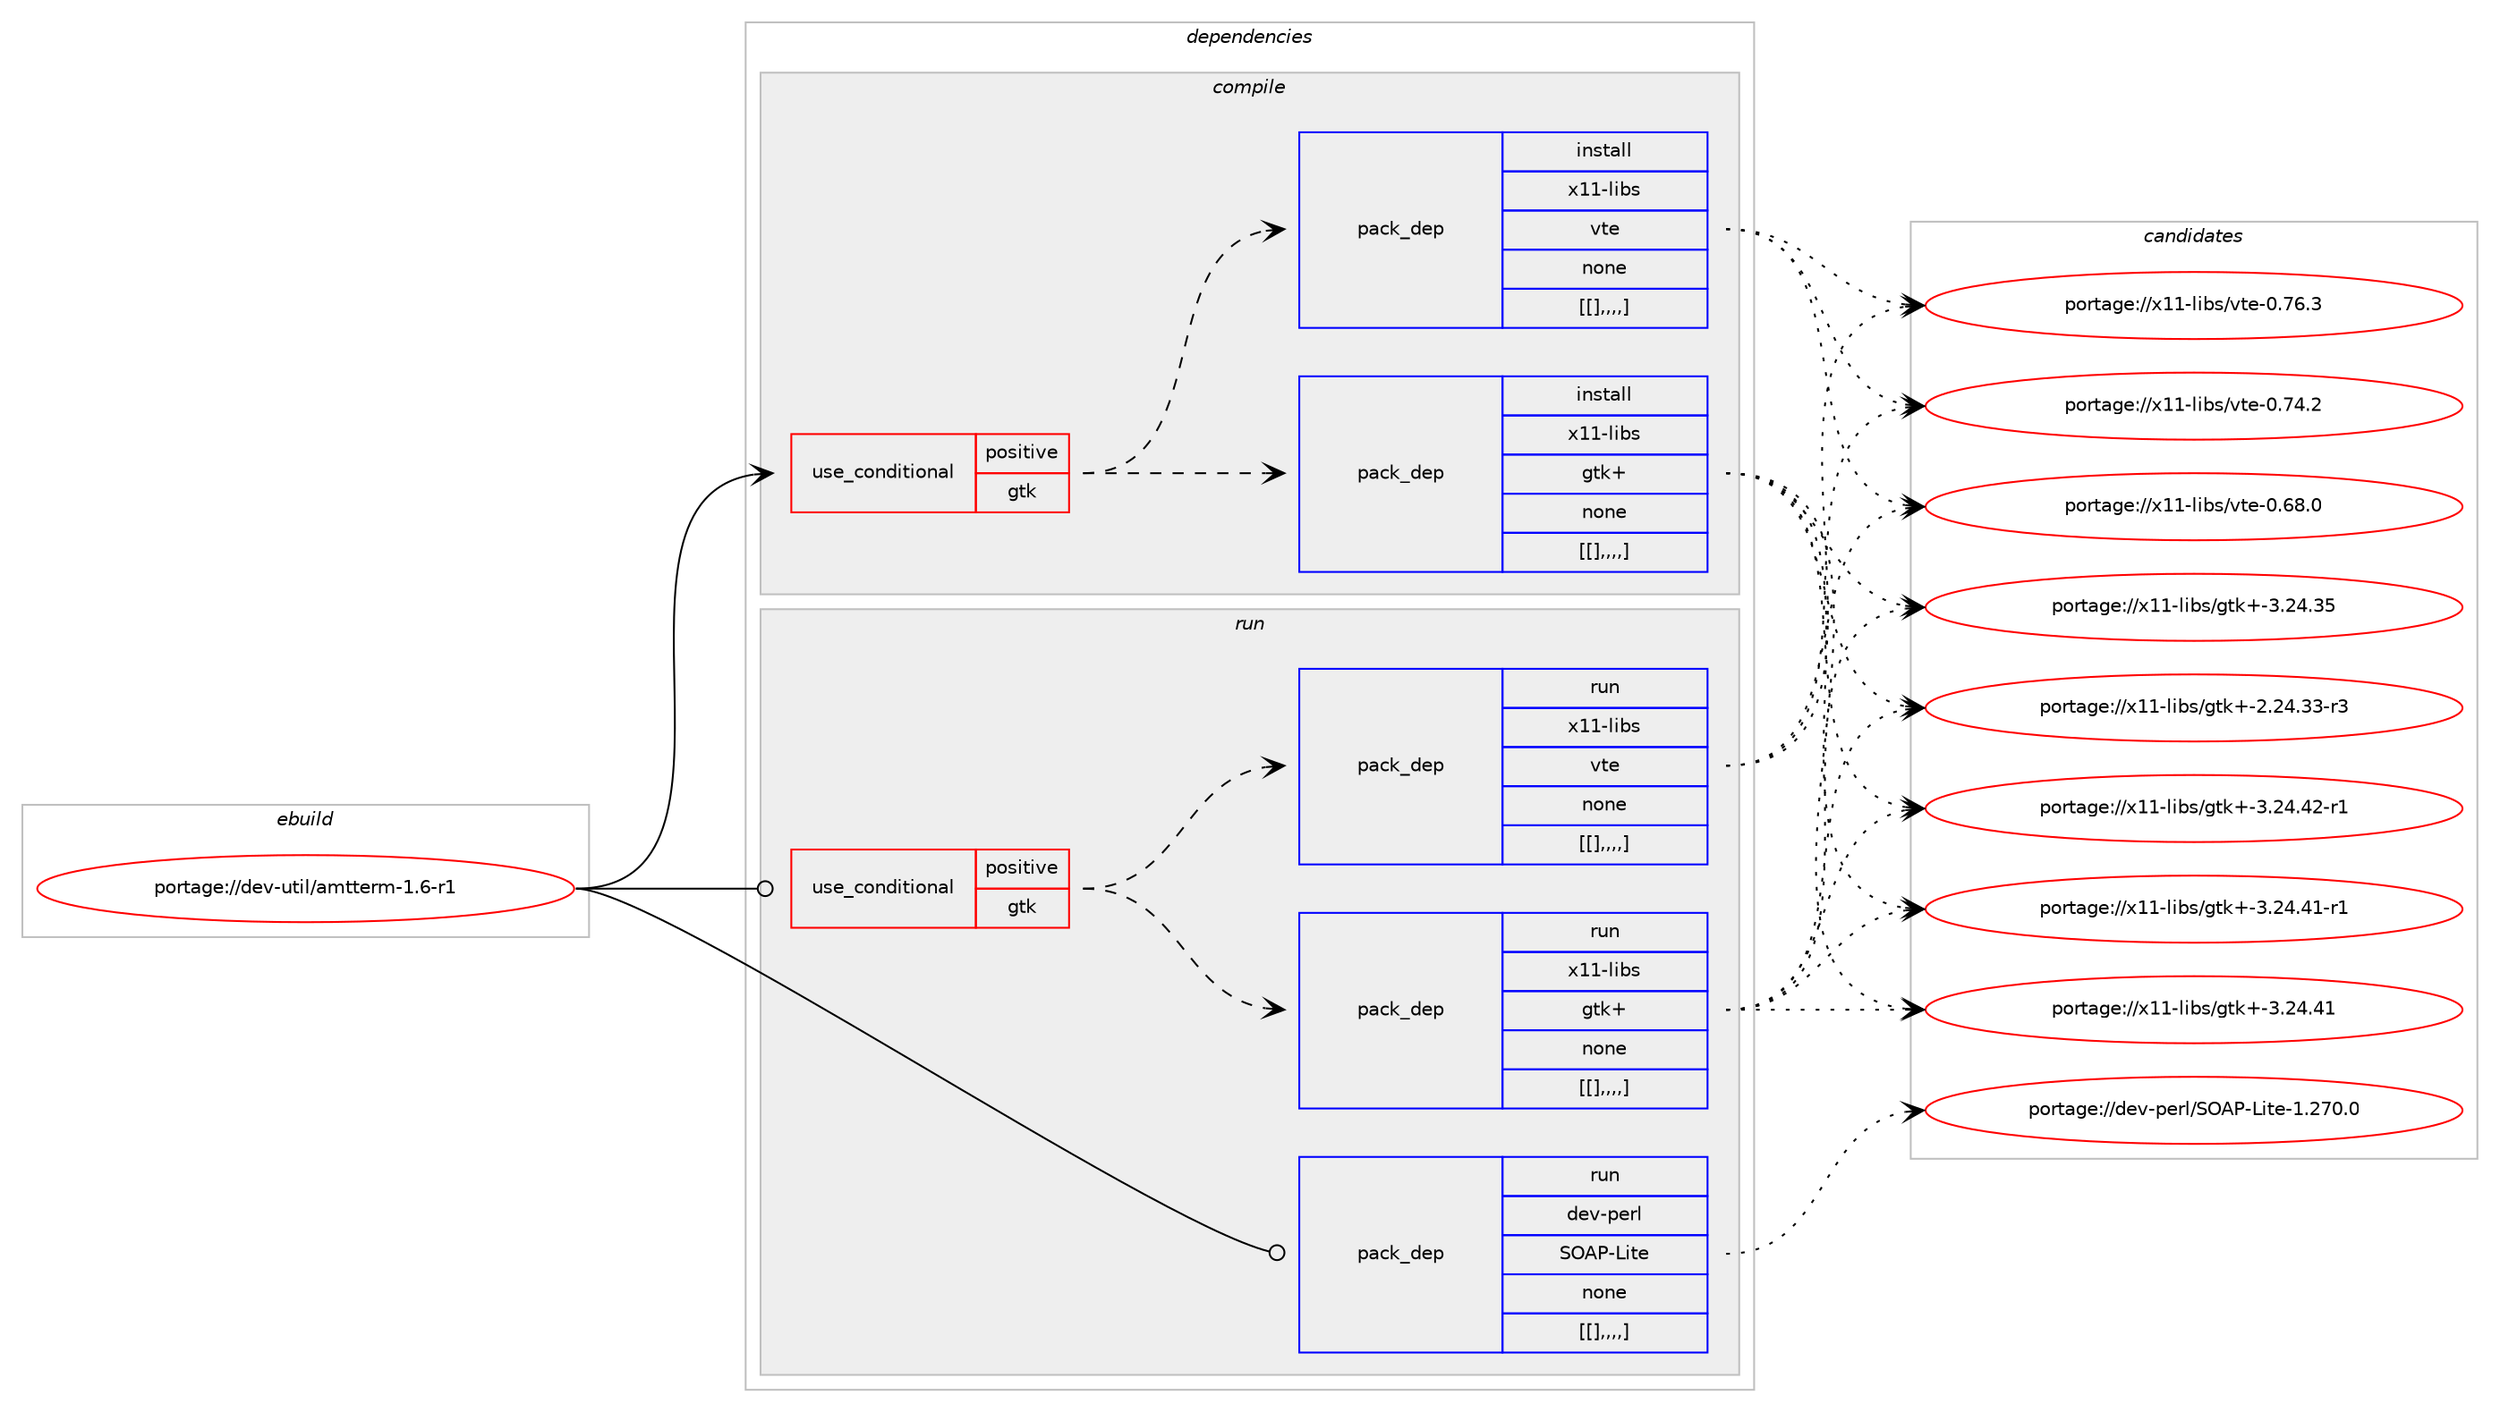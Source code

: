 digraph prolog {

# *************
# Graph options
# *************

newrank=true;
concentrate=true;
compound=true;
graph [rankdir=LR,fontname=Helvetica,fontsize=10,ranksep=1.5];#, ranksep=2.5, nodesep=0.2];
edge  [arrowhead=vee];
node  [fontname=Helvetica,fontsize=10];

# **********
# The ebuild
# **********

subgraph cluster_leftcol {
color=gray;
label=<<i>ebuild</i>>;
id [label="portage://dev-util/amtterm-1.6-r1", color=red, width=4, href="../dev-util/amtterm-1.6-r1.svg"];
}

# ****************
# The dependencies
# ****************

subgraph cluster_midcol {
color=gray;
label=<<i>dependencies</i>>;
subgraph cluster_compile {
fillcolor="#eeeeee";
style=filled;
label=<<i>compile</i>>;
subgraph cond60934 {
dependency214041 [label=<<TABLE BORDER="0" CELLBORDER="1" CELLSPACING="0" CELLPADDING="4"><TR><TD ROWSPAN="3" CELLPADDING="10">use_conditional</TD></TR><TR><TD>positive</TD></TR><TR><TD>gtk</TD></TR></TABLE>>, shape=none, color=red];
subgraph pack151721 {
dependency214042 [label=<<TABLE BORDER="0" CELLBORDER="1" CELLSPACING="0" CELLPADDING="4" WIDTH="220"><TR><TD ROWSPAN="6" CELLPADDING="30">pack_dep</TD></TR><TR><TD WIDTH="110">install</TD></TR><TR><TD>x11-libs</TD></TR><TR><TD>gtk+</TD></TR><TR><TD>none</TD></TR><TR><TD>[[],,,,]</TD></TR></TABLE>>, shape=none, color=blue];
}
dependency214041:e -> dependency214042:w [weight=20,style="dashed",arrowhead="vee"];
subgraph pack151722 {
dependency214043 [label=<<TABLE BORDER="0" CELLBORDER="1" CELLSPACING="0" CELLPADDING="4" WIDTH="220"><TR><TD ROWSPAN="6" CELLPADDING="30">pack_dep</TD></TR><TR><TD WIDTH="110">install</TD></TR><TR><TD>x11-libs</TD></TR><TR><TD>vte</TD></TR><TR><TD>none</TD></TR><TR><TD>[[],,,,]</TD></TR></TABLE>>, shape=none, color=blue];
}
dependency214041:e -> dependency214043:w [weight=20,style="dashed",arrowhead="vee"];
}
id:e -> dependency214041:w [weight=20,style="solid",arrowhead="vee"];
}
subgraph cluster_compileandrun {
fillcolor="#eeeeee";
style=filled;
label=<<i>compile and run</i>>;
}
subgraph cluster_run {
fillcolor="#eeeeee";
style=filled;
label=<<i>run</i>>;
subgraph cond60935 {
dependency214044 [label=<<TABLE BORDER="0" CELLBORDER="1" CELLSPACING="0" CELLPADDING="4"><TR><TD ROWSPAN="3" CELLPADDING="10">use_conditional</TD></TR><TR><TD>positive</TD></TR><TR><TD>gtk</TD></TR></TABLE>>, shape=none, color=red];
subgraph pack151723 {
dependency214045 [label=<<TABLE BORDER="0" CELLBORDER="1" CELLSPACING="0" CELLPADDING="4" WIDTH="220"><TR><TD ROWSPAN="6" CELLPADDING="30">pack_dep</TD></TR><TR><TD WIDTH="110">run</TD></TR><TR><TD>x11-libs</TD></TR><TR><TD>gtk+</TD></TR><TR><TD>none</TD></TR><TR><TD>[[],,,,]</TD></TR></TABLE>>, shape=none, color=blue];
}
dependency214044:e -> dependency214045:w [weight=20,style="dashed",arrowhead="vee"];
subgraph pack151724 {
dependency214046 [label=<<TABLE BORDER="0" CELLBORDER="1" CELLSPACING="0" CELLPADDING="4" WIDTH="220"><TR><TD ROWSPAN="6" CELLPADDING="30">pack_dep</TD></TR><TR><TD WIDTH="110">run</TD></TR><TR><TD>x11-libs</TD></TR><TR><TD>vte</TD></TR><TR><TD>none</TD></TR><TR><TD>[[],,,,]</TD></TR></TABLE>>, shape=none, color=blue];
}
dependency214044:e -> dependency214046:w [weight=20,style="dashed",arrowhead="vee"];
}
id:e -> dependency214044:w [weight=20,style="solid",arrowhead="odot"];
subgraph pack151725 {
dependency214047 [label=<<TABLE BORDER="0" CELLBORDER="1" CELLSPACING="0" CELLPADDING="4" WIDTH="220"><TR><TD ROWSPAN="6" CELLPADDING="30">pack_dep</TD></TR><TR><TD WIDTH="110">run</TD></TR><TR><TD>dev-perl</TD></TR><TR><TD>SOAP-Lite</TD></TR><TR><TD>none</TD></TR><TR><TD>[[],,,,]</TD></TR></TABLE>>, shape=none, color=blue];
}
id:e -> dependency214047:w [weight=20,style="solid",arrowhead="odot"];
}
}

# **************
# The candidates
# **************

subgraph cluster_choices {
rank=same;
color=gray;
label=<<i>candidates</i>>;

subgraph choice151721 {
color=black;
nodesep=1;
choice12049494510810598115471031161074345514650524652504511449 [label="portage://x11-libs/gtk+-3.24.42-r1", color=red, width=4,href="../x11-libs/gtk+-3.24.42-r1.svg"];
choice12049494510810598115471031161074345514650524652494511449 [label="portage://x11-libs/gtk+-3.24.41-r1", color=red, width=4,href="../x11-libs/gtk+-3.24.41-r1.svg"];
choice1204949451081059811547103116107434551465052465249 [label="portage://x11-libs/gtk+-3.24.41", color=red, width=4,href="../x11-libs/gtk+-3.24.41.svg"];
choice1204949451081059811547103116107434551465052465153 [label="portage://x11-libs/gtk+-3.24.35", color=red, width=4,href="../x11-libs/gtk+-3.24.35.svg"];
choice12049494510810598115471031161074345504650524651514511451 [label="portage://x11-libs/gtk+-2.24.33-r3", color=red, width=4,href="../x11-libs/gtk+-2.24.33-r3.svg"];
dependency214042:e -> choice12049494510810598115471031161074345514650524652504511449:w [style=dotted,weight="100"];
dependency214042:e -> choice12049494510810598115471031161074345514650524652494511449:w [style=dotted,weight="100"];
dependency214042:e -> choice1204949451081059811547103116107434551465052465249:w [style=dotted,weight="100"];
dependency214042:e -> choice1204949451081059811547103116107434551465052465153:w [style=dotted,weight="100"];
dependency214042:e -> choice12049494510810598115471031161074345504650524651514511451:w [style=dotted,weight="100"];
}
subgraph choice151722 {
color=black;
nodesep=1;
choice120494945108105981154711811610145484655544651 [label="portage://x11-libs/vte-0.76.3", color=red, width=4,href="../x11-libs/vte-0.76.3.svg"];
choice120494945108105981154711811610145484655524650 [label="portage://x11-libs/vte-0.74.2", color=red, width=4,href="../x11-libs/vte-0.74.2.svg"];
choice120494945108105981154711811610145484654564648 [label="portage://x11-libs/vte-0.68.0", color=red, width=4,href="../x11-libs/vte-0.68.0.svg"];
dependency214043:e -> choice120494945108105981154711811610145484655544651:w [style=dotted,weight="100"];
dependency214043:e -> choice120494945108105981154711811610145484655524650:w [style=dotted,weight="100"];
dependency214043:e -> choice120494945108105981154711811610145484654564648:w [style=dotted,weight="100"];
}
subgraph choice151723 {
color=black;
nodesep=1;
choice12049494510810598115471031161074345514650524652504511449 [label="portage://x11-libs/gtk+-3.24.42-r1", color=red, width=4,href="../x11-libs/gtk+-3.24.42-r1.svg"];
choice12049494510810598115471031161074345514650524652494511449 [label="portage://x11-libs/gtk+-3.24.41-r1", color=red, width=4,href="../x11-libs/gtk+-3.24.41-r1.svg"];
choice1204949451081059811547103116107434551465052465249 [label="portage://x11-libs/gtk+-3.24.41", color=red, width=4,href="../x11-libs/gtk+-3.24.41.svg"];
choice1204949451081059811547103116107434551465052465153 [label="portage://x11-libs/gtk+-3.24.35", color=red, width=4,href="../x11-libs/gtk+-3.24.35.svg"];
choice12049494510810598115471031161074345504650524651514511451 [label="portage://x11-libs/gtk+-2.24.33-r3", color=red, width=4,href="../x11-libs/gtk+-2.24.33-r3.svg"];
dependency214045:e -> choice12049494510810598115471031161074345514650524652504511449:w [style=dotted,weight="100"];
dependency214045:e -> choice12049494510810598115471031161074345514650524652494511449:w [style=dotted,weight="100"];
dependency214045:e -> choice1204949451081059811547103116107434551465052465249:w [style=dotted,weight="100"];
dependency214045:e -> choice1204949451081059811547103116107434551465052465153:w [style=dotted,weight="100"];
dependency214045:e -> choice12049494510810598115471031161074345504650524651514511451:w [style=dotted,weight="100"];
}
subgraph choice151724 {
color=black;
nodesep=1;
choice120494945108105981154711811610145484655544651 [label="portage://x11-libs/vte-0.76.3", color=red, width=4,href="../x11-libs/vte-0.76.3.svg"];
choice120494945108105981154711811610145484655524650 [label="portage://x11-libs/vte-0.74.2", color=red, width=4,href="../x11-libs/vte-0.74.2.svg"];
choice120494945108105981154711811610145484654564648 [label="portage://x11-libs/vte-0.68.0", color=red, width=4,href="../x11-libs/vte-0.68.0.svg"];
dependency214046:e -> choice120494945108105981154711811610145484655544651:w [style=dotted,weight="100"];
dependency214046:e -> choice120494945108105981154711811610145484655524650:w [style=dotted,weight="100"];
dependency214046:e -> choice120494945108105981154711811610145484654564648:w [style=dotted,weight="100"];
}
subgraph choice151725 {
color=black;
nodesep=1;
choice10010111845112101114108478379658045761051161014549465055484648 [label="portage://dev-perl/SOAP-Lite-1.270.0", color=red, width=4,href="../dev-perl/SOAP-Lite-1.270.0.svg"];
dependency214047:e -> choice10010111845112101114108478379658045761051161014549465055484648:w [style=dotted,weight="100"];
}
}

}
